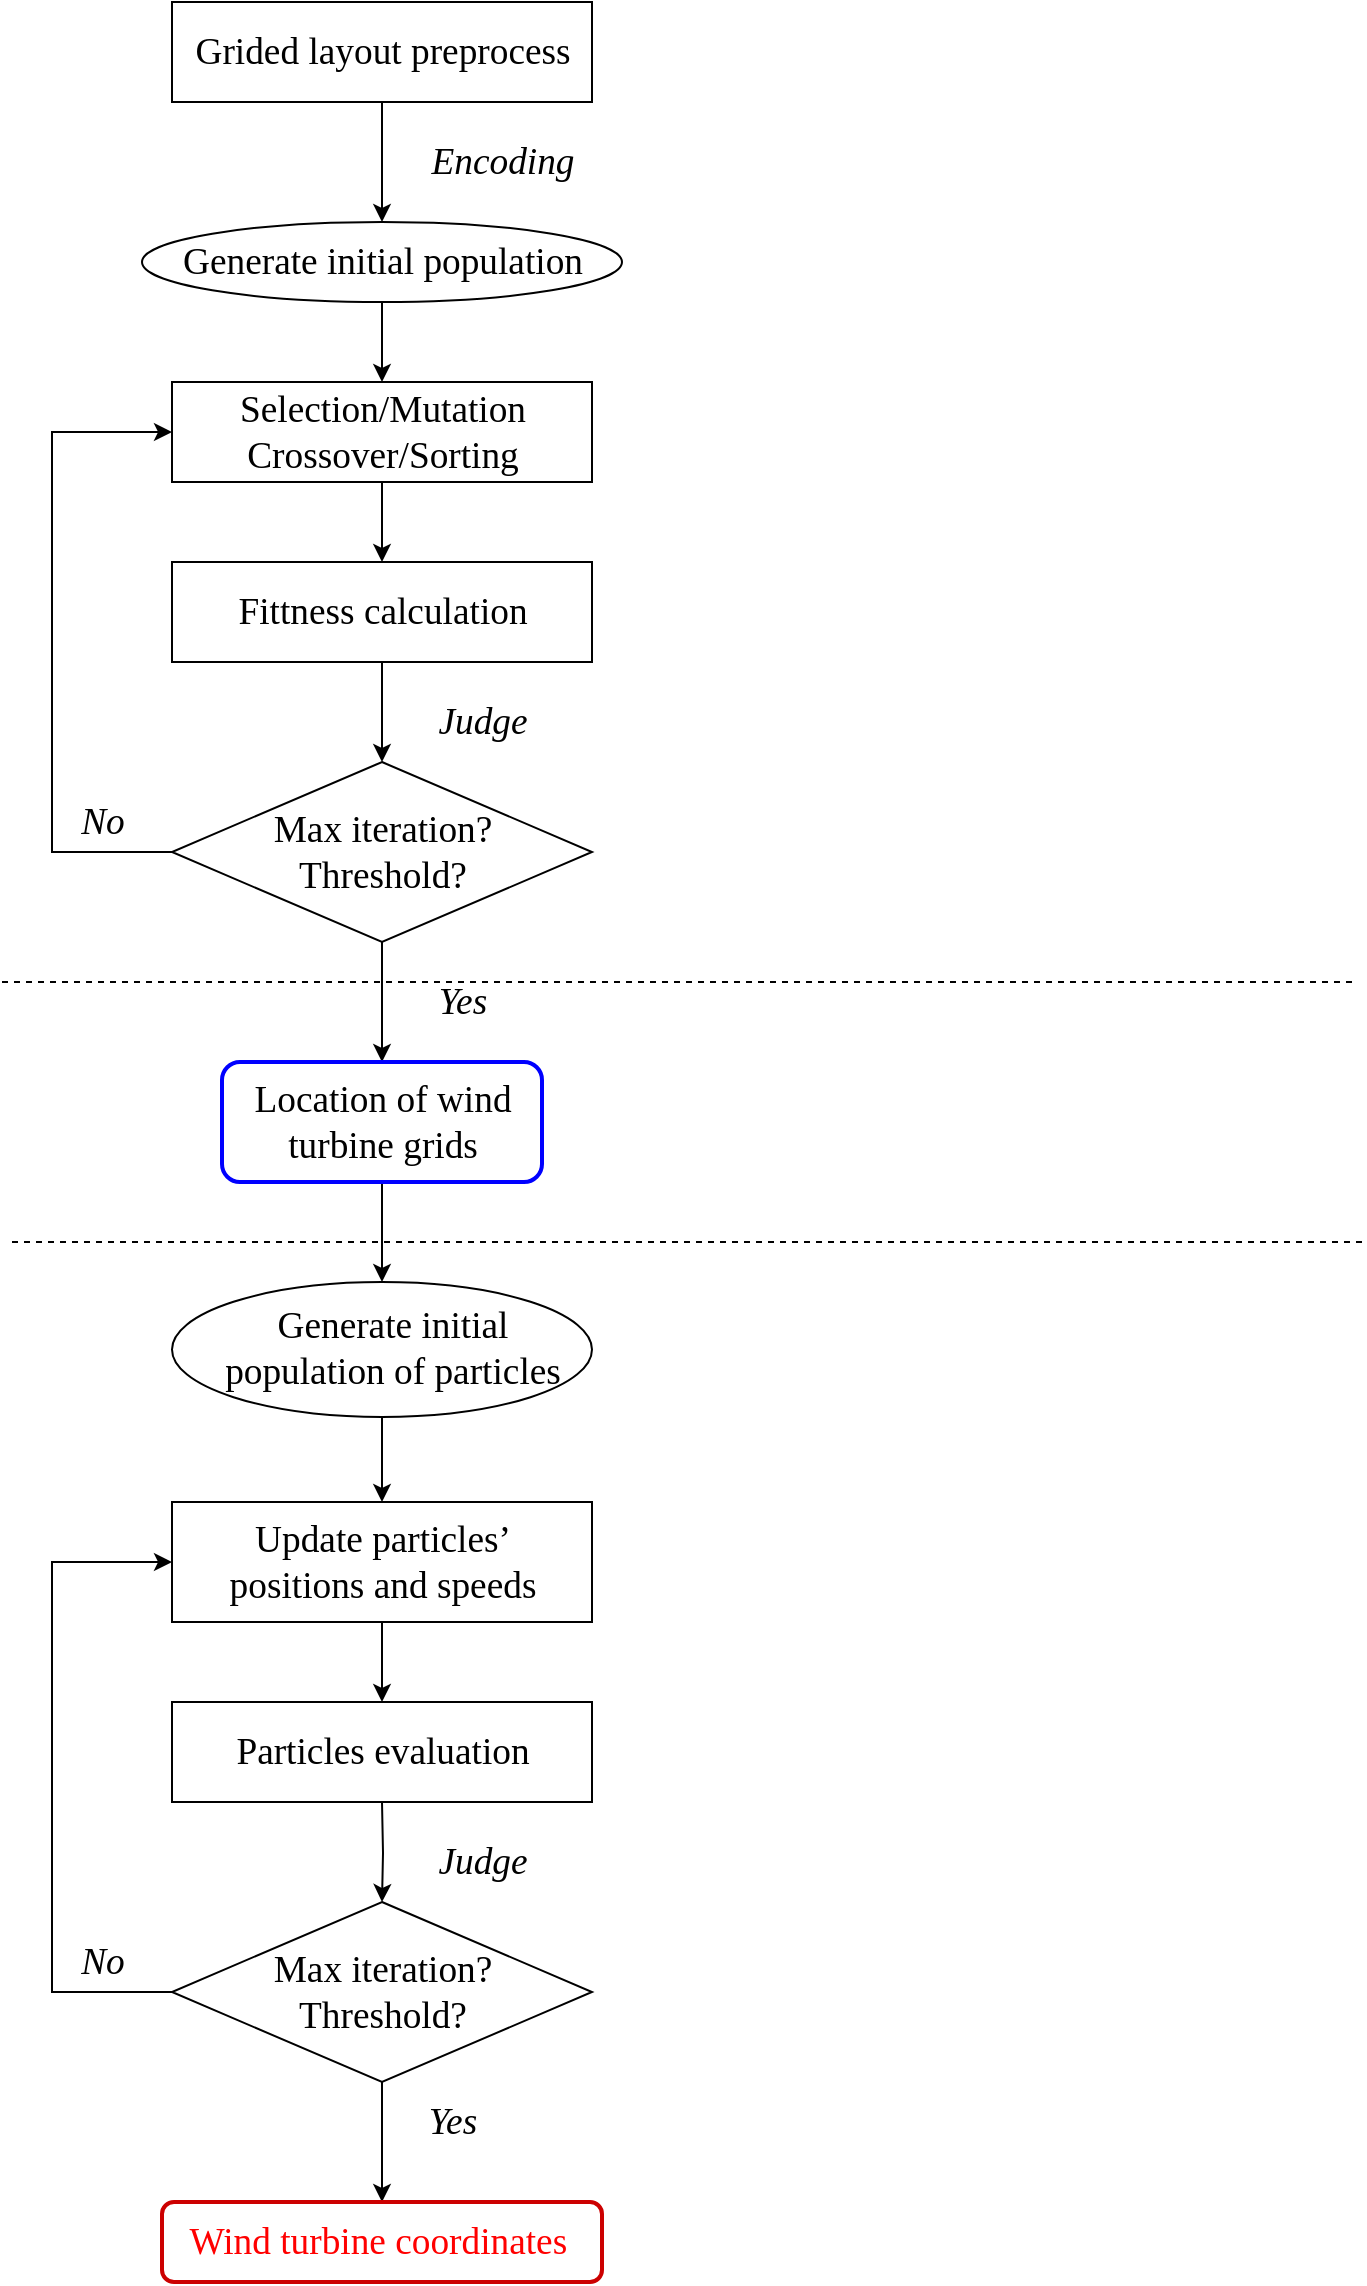 <mxfile>
    <diagram id="mqoIcLJS-a-72afsqSaU" name="Page-1">
        <mxGraphModel dx="779" dy="447" grid="1" gridSize="15" guides="1" tooltips="1" connect="1" arrows="1" fold="1" page="1" pageScale="1.5" pageWidth="850" pageHeight="1100" math="0" shadow="0">
            <root>
                <mxCell id="0"/>
                <mxCell id="1" parent="0"/>
                <mxCell id="36" style="edgeStyle=orthogonalEdgeStyle;rounded=0;orthogonalLoop=1;jettySize=auto;html=1;entryX=0.5;entryY=0;entryDx=0;entryDy=0;fontFamily=Times New Roman;" edge="1" parent="1" source="2" target="26">
                    <mxGeometry relative="1" as="geometry"/>
                </mxCell>
                <mxCell id="2" value="" style="rounded=0;whiteSpace=wrap;html=1;fontFamily=Times New Roman;" vertex="1" parent="1">
                    <mxGeometry x="110" y="20" width="210" height="50" as="geometry"/>
                </mxCell>
                <mxCell id="3" value="&lt;p style=&quot;margin-top: 0pt ; margin-bottom: 0pt ; margin-left: 0in ; direction: ltr ; unicode-bidi: embed ; vertical-align: baseline ; word-break: normal&quot;&gt;&lt;span style=&quot;font-size: 14pt ; color: black&quot;&gt;Grided layout preprocess&lt;/span&gt;&lt;/p&gt;" style="text;html=1;resizable=0;autosize=1;align=center;verticalAlign=middle;points=[];fillColor=none;strokeColor=none;rounded=0;fontFamily=Times New Roman;" vertex="1" parent="1">
                    <mxGeometry x="115" y="35" width="200" height="20" as="geometry"/>
                </mxCell>
                <mxCell id="26" value="" style="ellipse;whiteSpace=wrap;html=1;fontFamily=Times New Roman;" vertex="1" parent="1">
                    <mxGeometry x="95" y="130" width="240" height="40" as="geometry"/>
                </mxCell>
                <mxCell id="37" style="edgeStyle=orthogonalEdgeStyle;rounded=0;orthogonalLoop=1;jettySize=auto;html=1;entryX=0.5;entryY=0;entryDx=0;entryDy=0;fontFamily=Times New Roman;exitX=0.5;exitY=1;exitDx=0;exitDy=0;" edge="1" parent="1" source="26" target="34">
                    <mxGeometry relative="1" as="geometry">
                        <mxPoint x="215" y="180" as="sourcePoint"/>
                    </mxGeometry>
                </mxCell>
                <mxCell id="27" value="&lt;p style=&quot;margin-top: 0pt ; margin-bottom: 0pt ; margin-left: 0in ; direction: ltr ; unicode-bidi: embed ; vertical-align: baseline ; word-break: normal&quot;&gt;&lt;span style=&quot;font-size: 14pt ; color: black&quot;&gt;Generate initial population&lt;/span&gt;&lt;/p&gt;" style="text;html=1;resizable=0;autosize=1;align=center;verticalAlign=middle;points=[];fillColor=none;strokeColor=none;rounded=0;fontFamily=Times New Roman;" vertex="1" parent="1">
                    <mxGeometry x="105" y="140" width="220" height="20" as="geometry"/>
                </mxCell>
                <mxCell id="40" style="edgeStyle=orthogonalEdgeStyle;rounded=0;orthogonalLoop=1;jettySize=auto;html=1;entryX=0.5;entryY=0;entryDx=0;entryDy=0;fontFamily=Times New Roman;" edge="1" parent="1" source="28" target="30">
                    <mxGeometry relative="1" as="geometry"/>
                </mxCell>
                <mxCell id="28" value="" style="rounded=0;whiteSpace=wrap;html=1;fontFamily=Times New Roman;" vertex="1" parent="1">
                    <mxGeometry x="110" y="300" width="210" height="50" as="geometry"/>
                </mxCell>
                <mxCell id="29" value="&lt;p style=&quot;margin-top: 0pt ; margin-bottom: 0pt ; margin-left: 0in ; direction: ltr ; unicode-bidi: embed ; vertical-align: baseline ; word-break: normal&quot;&gt;&lt;span style=&quot;font-size: 14pt ; color: black&quot;&gt;Fittness calculation&lt;/span&gt;&lt;/p&gt;" style="text;html=1;resizable=0;autosize=1;align=center;verticalAlign=middle;points=[];fillColor=none;strokeColor=none;rounded=0;fontFamily=Times New Roman;" vertex="1" parent="1">
                    <mxGeometry x="135" y="315" width="160" height="20" as="geometry"/>
                </mxCell>
                <mxCell id="41" style="edgeStyle=orthogonalEdgeStyle;rounded=0;orthogonalLoop=1;jettySize=auto;html=1;entryX=0;entryY=0.5;entryDx=0;entryDy=0;fontFamily=Times New Roman;exitX=0;exitY=0.5;exitDx=0;exitDy=0;" edge="1" parent="1" source="30" target="34">
                    <mxGeometry relative="1" as="geometry">
                        <Array as="points">
                            <mxPoint x="50" y="445"/>
                            <mxPoint x="50" y="235"/>
                        </Array>
                    </mxGeometry>
                </mxCell>
                <mxCell id="48" style="edgeStyle=orthogonalEdgeStyle;rounded=0;orthogonalLoop=1;jettySize=auto;html=1;entryX=0.5;entryY=0;entryDx=0;entryDy=0;fontFamily=Times New Roman;" edge="1" parent="1" source="30" target="46">
                    <mxGeometry relative="1" as="geometry"/>
                </mxCell>
                <mxCell id="30" value="" style="rhombus;whiteSpace=wrap;html=1;fontFamily=Times New Roman;" vertex="1" parent="1">
                    <mxGeometry x="110" y="400" width="210" height="90" as="geometry"/>
                </mxCell>
                <mxCell id="33" value="&lt;p style=&quot;margin-top: 0pt ; margin-bottom: 0pt ; margin-left: 0in ; direction: ltr ; unicode-bidi: embed ; vertical-align: baseline ; word-break: normal&quot;&gt;&lt;span style=&quot;font-size: 14pt ; color: black&quot;&gt;Max iteration?&lt;/span&gt;&lt;/p&gt;&lt;p style=&quot;margin-top: 0pt ; margin-bottom: 0pt ; margin-left: 0in ; direction: ltr ; unicode-bidi: embed ; vertical-align: baseline ; word-break: normal&quot;&gt;&lt;span style=&quot;font-size: 14pt ; color: black&quot;&gt;Threshold?&lt;/span&gt;&lt;/p&gt;" style="text;html=1;resizable=0;autosize=1;align=center;verticalAlign=middle;points=[];fillColor=none;strokeColor=none;rounded=0;fontFamily=Times New Roman;" vertex="1" parent="1">
                    <mxGeometry x="155" y="425" width="120" height="40" as="geometry"/>
                </mxCell>
                <mxCell id="39" style="edgeStyle=orthogonalEdgeStyle;rounded=0;orthogonalLoop=1;jettySize=auto;html=1;entryX=0.5;entryY=0;entryDx=0;entryDy=0;fontFamily=Times New Roman;" edge="1" parent="1" source="34" target="28">
                    <mxGeometry relative="1" as="geometry"/>
                </mxCell>
                <mxCell id="34" value="" style="rounded=0;whiteSpace=wrap;html=1;fontFamily=Times New Roman;" vertex="1" parent="1">
                    <mxGeometry x="110" y="210" width="210" height="50" as="geometry"/>
                </mxCell>
                <mxCell id="35" value="&lt;p style=&quot;margin-top: 0pt ; margin-bottom: 0pt ; margin-left: 0in ; direction: ltr ; unicode-bidi: embed ; vertical-align: baseline ; word-break: normal&quot;&gt;&lt;span style=&quot;font-size: 14pt ; color: black&quot;&gt;Selection/Mutation&lt;/span&gt;&lt;/p&gt;&lt;p style=&quot;margin-top: 0pt ; margin-bottom: 0pt ; margin-left: 0in ; direction: ltr ; unicode-bidi: embed ; vertical-align: baseline ; word-break: normal&quot;&gt;&lt;span style=&quot;font-size: 14pt ; color: black&quot;&gt;Crossover/Sorting&lt;/span&gt;&lt;/p&gt;" style="text;html=1;resizable=0;autosize=1;align=center;verticalAlign=middle;points=[];fillColor=none;strokeColor=none;rounded=0;fontFamily=Times New Roman;" vertex="1" parent="1">
                    <mxGeometry x="135" y="215" width="160" height="40" as="geometry"/>
                </mxCell>
                <mxCell id="43" value="&lt;p style=&quot;margin-top: 0pt ; margin-bottom: 0pt ; margin-left: 0in ; text-align: left ; direction: ltr ; unicode-bidi: embed ; word-break: normal&quot;&gt;&lt;span style=&quot;font-size: 14pt&quot;&gt;&lt;i&gt;Encoding&lt;/i&gt;&lt;/span&gt;&lt;/p&gt;" style="text;html=1;resizable=0;autosize=1;align=center;verticalAlign=middle;points=[];fillColor=none;strokeColor=none;rounded=0;fontFamily=Times New Roman;" vertex="1" parent="1">
                    <mxGeometry x="230" y="90" width="90" height="20" as="geometry"/>
                </mxCell>
                <mxCell id="44" value="&lt;p style=&quot;margin-top: 0pt ; margin-bottom: 0pt ; margin-left: 0in ; text-align: left ; direction: ltr ; unicode-bidi: embed ; word-break: normal&quot;&gt;&lt;span style=&quot;font-size: 14pt&quot;&gt;&lt;i&gt;Judge&lt;/i&gt;&lt;/span&gt;&lt;/p&gt;" style="text;html=1;resizable=0;autosize=1;align=center;verticalAlign=middle;points=[];fillColor=none;strokeColor=none;rounded=0;fontFamily=Times New Roman;" vertex="1" parent="1">
                    <mxGeometry x="235" y="370" width="60" height="20" as="geometry"/>
                </mxCell>
                <mxCell id="45" value="&lt;p style=&quot;margin-top: 0pt ; margin-bottom: 0pt ; margin-left: 0in ; text-align: left ; direction: ltr ; unicode-bidi: embed ; word-break: normal&quot;&gt;&lt;span style=&quot;font-size: 14pt&quot;&gt;&lt;i&gt;No&lt;/i&gt;&lt;/span&gt;&lt;/p&gt;" style="text;html=1;resizable=0;autosize=1;align=center;verticalAlign=middle;points=[];fillColor=none;strokeColor=none;rounded=0;fontFamily=Times New Roman;" vertex="1" parent="1">
                    <mxGeometry x="55" y="420" width="40" height="20" as="geometry"/>
                </mxCell>
                <mxCell id="52" style="edgeStyle=orthogonalEdgeStyle;rounded=0;orthogonalLoop=1;jettySize=auto;html=1;entryX=0.5;entryY=0;entryDx=0;entryDy=0;fontFamily=Times New Roman;" edge="1" parent="1" source="46" target="50">
                    <mxGeometry relative="1" as="geometry"/>
                </mxCell>
                <mxCell id="46" value="" style="rounded=1;whiteSpace=wrap;html=1;fontFamily=Times New Roman;strokeWidth=2;strokeColor=#0000FF;" vertex="1" parent="1">
                    <mxGeometry x="135" y="550" width="160" height="60" as="geometry"/>
                </mxCell>
                <mxCell id="47" value="&lt;p style=&quot;margin-top: 0pt ; margin-bottom: 0pt ; margin-left: 0in ; direction: ltr ; unicode-bidi: embed ; vertical-align: baseline ; word-break: normal&quot;&gt;&lt;span style=&quot;font-size: 14pt ; color: black&quot;&gt;Location&lt;/span&gt;&lt;span style=&quot;font-size: 14pt ; color: black&quot;&gt; &lt;/span&gt;&lt;span style=&quot;font-size: 14pt ; color: black&quot;&gt;of&amp;nbsp;&lt;/span&gt;&lt;span style=&quot;font-size: 14pt ; color: black&quot;&gt;wind&lt;/span&gt;&lt;/p&gt;&lt;p style=&quot;margin-top: 0pt ; margin-bottom: 0pt ; margin-left: 0in ; direction: ltr ; unicode-bidi: embed ; vertical-align: baseline ; word-break: normal&quot;&gt;&lt;span style=&quot;font-size: 14pt ; color: black&quot;&gt;turbine&amp;nbsp;&lt;/span&gt;&lt;span style=&quot;font-size: 14pt ; color: black&quot;&gt;grids&lt;/span&gt;&lt;br&gt;&lt;/p&gt;" style="text;html=1;resizable=0;autosize=1;align=center;verticalAlign=middle;points=[];fillColor=none;strokeColor=none;rounded=0;fontFamily=Times New Roman;" vertex="1" parent="1">
                    <mxGeometry x="145" y="560" width="140" height="40" as="geometry"/>
                </mxCell>
                <mxCell id="49" value="&lt;p style=&quot;margin-top: 0pt ; margin-bottom: 0pt ; margin-left: 0in ; text-align: left ; direction: ltr ; unicode-bidi: embed ; word-break: normal&quot;&gt;&lt;span style=&quot;font-size: 14pt&quot;&gt;&lt;i&gt;Yes&lt;/i&gt;&lt;/span&gt;&lt;/p&gt;" style="text;html=1;resizable=0;autosize=1;align=center;verticalAlign=middle;points=[];fillColor=none;strokeColor=none;rounded=0;fontFamily=Times New Roman;" vertex="1" parent="1">
                    <mxGeometry x="235" y="510" width="40" height="20" as="geometry"/>
                </mxCell>
                <mxCell id="58" style="edgeStyle=orthogonalEdgeStyle;rounded=0;orthogonalLoop=1;jettySize=auto;html=1;entryX=0.5;entryY=0;entryDx=0;entryDy=0;fontFamily=Times New Roman;" edge="1" parent="1" source="50" target="56">
                    <mxGeometry relative="1" as="geometry"/>
                </mxCell>
                <mxCell id="50" value="" style="ellipse;whiteSpace=wrap;html=1;fontFamily=Times New Roman;" vertex="1" parent="1">
                    <mxGeometry x="110" y="660" width="210" height="67.5" as="geometry"/>
                </mxCell>
                <mxCell id="51" value="&lt;p style=&quot;margin-top: 0pt ; margin-bottom: 0pt ; margin-left: 0in ; direction: ltr ; unicode-bidi: embed ; vertical-align: baseline ; word-break: normal&quot;&gt;&lt;span style=&quot;font-size: 14pt ; color: black&quot;&gt;Generate&amp;nbsp;&lt;/span&gt;&lt;span style=&quot;font-size: 14pt ; color: black&quot;&gt;initial&lt;br&gt;population of particles&lt;/span&gt;&lt;/p&gt;" style="text;html=1;resizable=0;autosize=1;align=center;verticalAlign=middle;points=[];fillColor=none;strokeColor=none;rounded=0;fontFamily=Times New Roman;" vertex="1" parent="1">
                    <mxGeometry x="130" y="672.5" width="180" height="40" as="geometry"/>
                </mxCell>
                <mxCell id="53" value="" style="rounded=0;whiteSpace=wrap;html=1;fontFamily=Times New Roman;" vertex="1" parent="1">
                    <mxGeometry x="110" y="870" width="210" height="50" as="geometry"/>
                </mxCell>
                <mxCell id="54" value="&lt;p style=&quot;margin-top: 0pt ; margin-bottom: 0pt ; margin-left: 0in ; direction: ltr ; unicode-bidi: embed ; vertical-align: baseline ; word-break: normal&quot;&gt;&lt;span style=&quot;font-size: 14pt ; color: black&quot;&gt;Particles&amp;nbsp;&lt;/span&gt;&lt;span style=&quot;font-size: 14pt ; color: black&quot;&gt;evaluation&lt;/span&gt;&lt;/p&gt;" style="text;html=1;resizable=0;autosize=1;align=center;verticalAlign=middle;points=[];fillColor=none;strokeColor=none;rounded=0;fontFamily=Times New Roman;" vertex="1" parent="1">
                    <mxGeometry x="135" y="885" width="160" height="20" as="geometry"/>
                </mxCell>
                <mxCell id="55" style="edgeStyle=orthogonalEdgeStyle;rounded=0;orthogonalLoop=1;jettySize=auto;html=1;entryX=0.5;entryY=0;entryDx=0;entryDy=0;fontFamily=Times New Roman;" edge="1" parent="1" source="56" target="53">
                    <mxGeometry relative="1" as="geometry"/>
                </mxCell>
                <mxCell id="56" value="" style="rounded=0;whiteSpace=wrap;html=1;fontFamily=Times New Roman;" vertex="1" parent="1">
                    <mxGeometry x="110" y="770" width="210" height="60" as="geometry"/>
                </mxCell>
                <mxCell id="57" value="&lt;p style=&quot;margin-top: 0pt ; margin-bottom: 0pt ; margin-left: 0in ; direction: ltr ; unicode-bidi: embed ; vertical-align: baseline ; word-break: normal&quot;&gt;&lt;span style=&quot;font-size: 14pt ; color: black&quot;&gt;Update&amp;nbsp;&lt;/span&gt;&lt;span style=&quot;font-size: 14pt ; color: black&quot;&gt;particles’&lt;/span&gt;&lt;/p&gt;&lt;p style=&quot;margin-top: 0pt ; margin-bottom: 0pt ; margin-left: 0in ; direction: ltr ; unicode-bidi: embed ; vertical-align: baseline ; word-break: normal&quot;&gt;&lt;span style=&quot;font-size: 14pt ; color: black&quot;&gt;positions&amp;nbsp;&lt;/span&gt;&lt;span style=&quot;font-size: 14pt ; color: black&quot;&gt;and&amp;nbsp;&lt;/span&gt;&lt;span style=&quot;font-size: 14pt ; color: black&quot;&gt;speeds&lt;/span&gt;&lt;/p&gt;" style="text;html=1;resizable=0;autosize=1;align=center;verticalAlign=middle;points=[];fillColor=none;strokeColor=none;rounded=0;fontFamily=Times New Roman;" vertex="1" parent="1">
                    <mxGeometry x="130" y="780" width="170" height="40" as="geometry"/>
                </mxCell>
                <mxCell id="59" style="edgeStyle=orthogonalEdgeStyle;rounded=0;orthogonalLoop=1;jettySize=auto;html=1;entryX=0.5;entryY=0;entryDx=0;entryDy=0;fontFamily=Times New Roman;" edge="1" parent="1" target="60">
                    <mxGeometry relative="1" as="geometry">
                        <mxPoint x="215" y="920" as="sourcePoint"/>
                    </mxGeometry>
                </mxCell>
                <mxCell id="65" style="edgeStyle=orthogonalEdgeStyle;rounded=0;orthogonalLoop=1;jettySize=auto;html=1;entryX=0;entryY=0.5;entryDx=0;entryDy=0;fontFamily=Times New Roman;" edge="1" parent="1" source="60" target="56">
                    <mxGeometry relative="1" as="geometry">
                        <Array as="points">
                            <mxPoint x="50" y="1015"/>
                            <mxPoint x="50" y="800"/>
                        </Array>
                    </mxGeometry>
                </mxCell>
                <mxCell id="68" style="edgeStyle=orthogonalEdgeStyle;rounded=0;orthogonalLoop=1;jettySize=auto;html=1;entryX=0.5;entryY=0;entryDx=0;entryDy=0;fontFamily=Times New Roman;" edge="1" parent="1" source="60" target="66">
                    <mxGeometry relative="1" as="geometry"/>
                </mxCell>
                <mxCell id="60" value="" style="rhombus;whiteSpace=wrap;html=1;fontFamily=Times New Roman;" vertex="1" parent="1">
                    <mxGeometry x="110" y="970" width="210" height="90" as="geometry"/>
                </mxCell>
                <mxCell id="61" value="&lt;p style=&quot;margin-top: 0pt ; margin-bottom: 0pt ; margin-left: 0in ; direction: ltr ; unicode-bidi: embed ; vertical-align: baseline ; word-break: normal&quot;&gt;&lt;span style=&quot;font-size: 14pt ; color: black&quot;&gt;Max iteration?&lt;/span&gt;&lt;/p&gt;&lt;p style=&quot;margin-top: 0pt ; margin-bottom: 0pt ; margin-left: 0in ; direction: ltr ; unicode-bidi: embed ; vertical-align: baseline ; word-break: normal&quot;&gt;&lt;span style=&quot;font-size: 14pt ; color: black&quot;&gt;Threshold?&lt;/span&gt;&lt;/p&gt;" style="text;html=1;resizable=0;autosize=1;align=center;verticalAlign=middle;points=[];fillColor=none;strokeColor=none;rounded=0;fontFamily=Times New Roman;" vertex="1" parent="1">
                    <mxGeometry x="155" y="995" width="120" height="40" as="geometry"/>
                </mxCell>
                <mxCell id="62" value="&lt;p style=&quot;margin-top: 0pt ; margin-bottom: 0pt ; margin-left: 0in ; text-align: left ; direction: ltr ; unicode-bidi: embed ; word-break: normal&quot;&gt;&lt;span style=&quot;font-size: 14pt&quot;&gt;&lt;i&gt;Judge&lt;/i&gt;&lt;/span&gt;&lt;/p&gt;" style="text;html=1;resizable=0;autosize=1;align=center;verticalAlign=middle;points=[];fillColor=none;strokeColor=none;rounded=0;fontFamily=Times New Roman;" vertex="1" parent="1">
                    <mxGeometry x="235" y="940" width="60" height="20" as="geometry"/>
                </mxCell>
                <mxCell id="63" value="&lt;p style=&quot;margin-top: 0pt ; margin-bottom: 0pt ; margin-left: 0in ; text-align: left ; direction: ltr ; unicode-bidi: embed ; word-break: normal&quot;&gt;&lt;span style=&quot;font-size: 14pt&quot;&gt;&lt;i&gt;No&lt;/i&gt;&lt;/span&gt;&lt;/p&gt;" style="text;html=1;resizable=0;autosize=1;align=center;verticalAlign=middle;points=[];fillColor=none;strokeColor=none;rounded=0;fontFamily=Times New Roman;" vertex="1" parent="1">
                    <mxGeometry x="55" y="990" width="40" height="20" as="geometry"/>
                </mxCell>
                <mxCell id="64" value="&lt;p style=&quot;margin-top: 0pt ; margin-bottom: 0pt ; margin-left: 0in ; text-align: left ; direction: ltr ; unicode-bidi: embed ; word-break: normal&quot;&gt;&lt;span style=&quot;font-size: 14pt&quot;&gt;&lt;i&gt;Yes&lt;/i&gt;&lt;/span&gt;&lt;/p&gt;" style="text;html=1;resizable=0;autosize=1;align=center;verticalAlign=middle;points=[];fillColor=none;strokeColor=none;rounded=0;fontFamily=Times New Roman;" vertex="1" parent="1">
                    <mxGeometry x="230" y="1070" width="40" height="20" as="geometry"/>
                </mxCell>
                <mxCell id="66" value="" style="rounded=1;whiteSpace=wrap;html=1;fontFamily=Times New Roman;strokeColor=#CC0000;strokeWidth=2;" vertex="1" parent="1">
                    <mxGeometry x="105" y="1120" width="220" height="40" as="geometry"/>
                </mxCell>
                <mxCell id="67" value="&lt;p style=&quot;margin-top: 0pt ; margin-bottom: 0pt ; margin-left: 0in ; direction: ltr ; unicode-bidi: embed ; vertical-align: baseline ; word-break: normal&quot;&gt;&lt;span style=&quot;font-size: 14pt ; color: red&quot;&gt;Wind turbine &lt;/span&gt;&lt;span style=&quot;font-size: 14pt ; color: red&quot;&gt;coordinates&amp;nbsp;&lt;/span&gt;&lt;/p&gt;" style="text;html=1;resizable=0;autosize=1;align=center;verticalAlign=middle;points=[];fillColor=none;strokeColor=none;rounded=0;fontFamily=Times New Roman;" vertex="1" parent="1">
                    <mxGeometry x="110" y="1130" width="210" height="20" as="geometry"/>
                </mxCell>
                <mxCell id="69" value="" style="endArrow=none;dashed=1;html=1;fontFamily=Times New Roman;" edge="1" parent="1">
                    <mxGeometry width="50" height="50" relative="1" as="geometry">
                        <mxPoint x="25" y="510" as="sourcePoint"/>
                        <mxPoint x="700" y="510" as="targetPoint"/>
                    </mxGeometry>
                </mxCell>
                <mxCell id="70" value="" style="endArrow=none;dashed=1;html=1;fontFamily=Times New Roman;" edge="1" parent="1">
                    <mxGeometry width="50" height="50" relative="1" as="geometry">
                        <mxPoint x="30" y="640" as="sourcePoint"/>
                        <mxPoint x="705" y="640" as="targetPoint"/>
                    </mxGeometry>
                </mxCell>
            </root>
        </mxGraphModel>
    </diagram>
</mxfile>